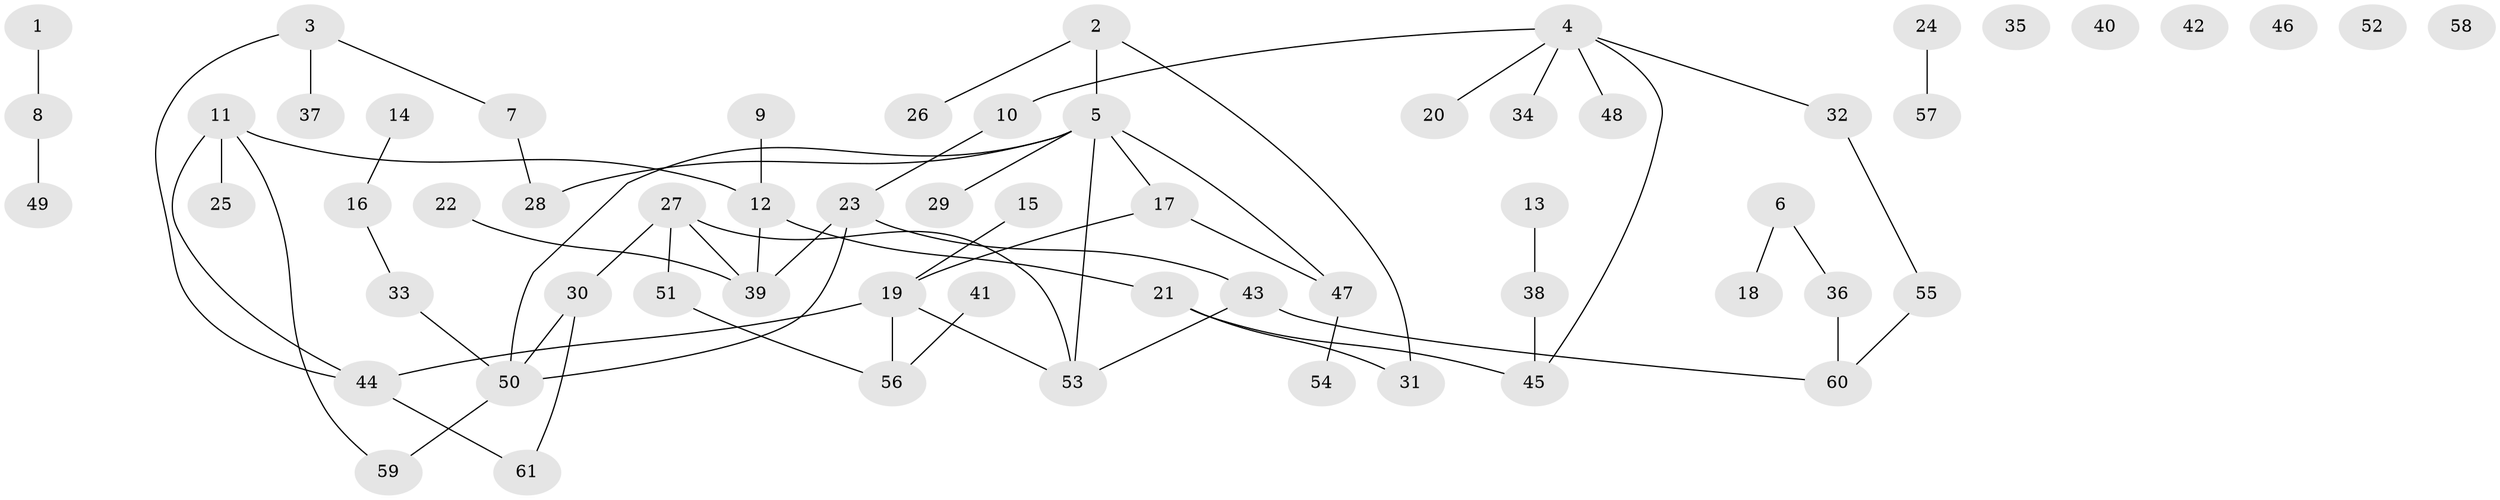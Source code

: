 // coarse degree distribution, {1: 0.3333333333333333, 5: 0.1388888888888889, 2: 0.2222222222222222, 6: 0.027777777777777776, 4: 0.05555555555555555, 7: 0.027777777777777776, 0: 0.19444444444444445}
// Generated by graph-tools (version 1.1) at 2025/16/03/04/25 18:16:36]
// undirected, 61 vertices, 65 edges
graph export_dot {
graph [start="1"]
  node [color=gray90,style=filled];
  1;
  2;
  3;
  4;
  5;
  6;
  7;
  8;
  9;
  10;
  11;
  12;
  13;
  14;
  15;
  16;
  17;
  18;
  19;
  20;
  21;
  22;
  23;
  24;
  25;
  26;
  27;
  28;
  29;
  30;
  31;
  32;
  33;
  34;
  35;
  36;
  37;
  38;
  39;
  40;
  41;
  42;
  43;
  44;
  45;
  46;
  47;
  48;
  49;
  50;
  51;
  52;
  53;
  54;
  55;
  56;
  57;
  58;
  59;
  60;
  61;
  1 -- 8;
  2 -- 5;
  2 -- 26;
  2 -- 31;
  3 -- 7;
  3 -- 37;
  3 -- 44;
  4 -- 10;
  4 -- 20;
  4 -- 32;
  4 -- 34;
  4 -- 45;
  4 -- 48;
  5 -- 17;
  5 -- 28;
  5 -- 29;
  5 -- 47;
  5 -- 50;
  5 -- 53;
  6 -- 18;
  6 -- 36;
  7 -- 28;
  8 -- 49;
  9 -- 12;
  10 -- 23;
  11 -- 12;
  11 -- 25;
  11 -- 44;
  11 -- 59;
  12 -- 21;
  12 -- 39;
  13 -- 38;
  14 -- 16;
  15 -- 19;
  16 -- 33;
  17 -- 19;
  17 -- 47;
  19 -- 44;
  19 -- 53;
  19 -- 56;
  21 -- 31;
  21 -- 45;
  22 -- 39;
  23 -- 39;
  23 -- 43;
  23 -- 50;
  24 -- 57;
  27 -- 30;
  27 -- 39;
  27 -- 51;
  27 -- 53;
  30 -- 50;
  30 -- 61;
  32 -- 55;
  33 -- 50;
  36 -- 60;
  38 -- 45;
  41 -- 56;
  43 -- 53;
  43 -- 60;
  44 -- 61;
  47 -- 54;
  50 -- 59;
  51 -- 56;
  55 -- 60;
}
